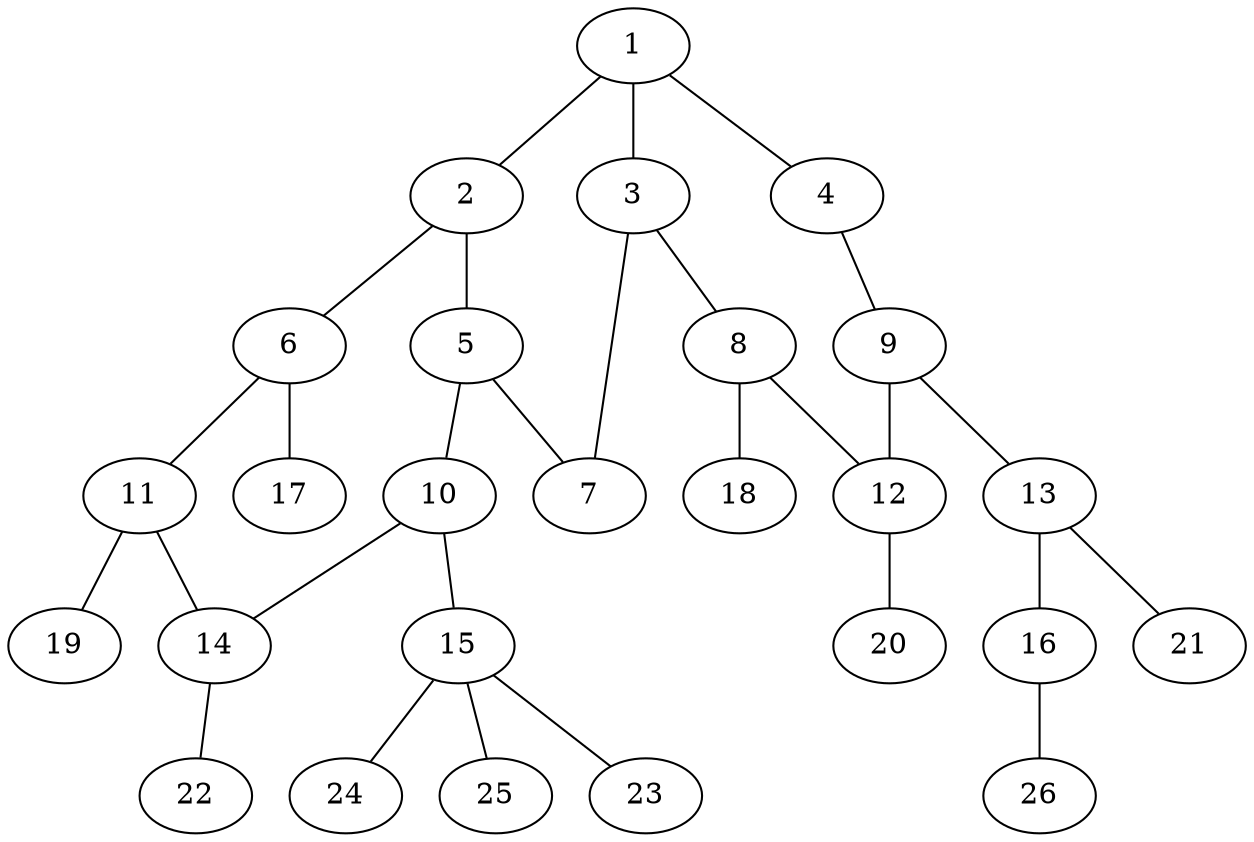 graph molecule_265 {
	1	 [chem=C];
	2	 [chem=N];
	1 -- 2	 [valence=1];
	3	 [chem=C];
	1 -- 3	 [valence=2];
	4	 [chem=N];
	1 -- 4	 [valence=1];
	5	 [chem=C];
	2 -- 5	 [valence=1];
	6	 [chem=C];
	2 -- 6	 [valence=1];
	7	 [chem=N];
	3 -- 7	 [valence=1];
	8	 [chem=C];
	3 -- 8	 [valence=1];
	9	 [chem=C];
	4 -- 9	 [valence=2];
	5 -- 7	 [valence=2];
	10	 [chem=C];
	5 -- 10	 [valence=1];
	11	 [chem=C];
	6 -- 11	 [valence=2];
	17	 [chem=H];
	6 -- 17	 [valence=1];
	12	 [chem=C];
	8 -- 12	 [valence=2];
	18	 [chem=H];
	8 -- 18	 [valence=1];
	9 -- 12	 [valence=1];
	13	 [chem=N];
	9 -- 13	 [valence=1];
	14	 [chem=C];
	10 -- 14	 [valence=2];
	15	 [chem=C];
	10 -- 15	 [valence=1];
	11 -- 14	 [valence=1];
	19	 [chem=H];
	11 -- 19	 [valence=1];
	20	 [chem=H];
	12 -- 20	 [valence=1];
	16	 [chem=O];
	13 -- 16	 [valence=1];
	21	 [chem=H];
	13 -- 21	 [valence=1];
	22	 [chem=H];
	14 -- 22	 [valence=1];
	23	 [chem=H];
	15 -- 23	 [valence=1];
	24	 [chem=H];
	15 -- 24	 [valence=1];
	25	 [chem=H];
	15 -- 25	 [valence=1];
	26	 [chem=H];
	16 -- 26	 [valence=1];
}
